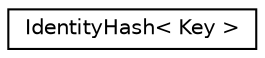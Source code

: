 digraph "Graphical Class Hierarchy"
{
  edge [fontname="Helvetica",fontsize="10",labelfontname="Helvetica",labelfontsize="10"];
  node [fontname="Helvetica",fontsize="10",shape=record];
  rankdir="LR";
  Node0 [label="IdentityHash\< Key \>",height=0.2,width=0.4,color="black", fillcolor="white", style="filled",URL="$structIdentityHash.html",tooltip="This hash function simply returns the value that is asked to be hash reinterpreted as the result_type..."];
}
